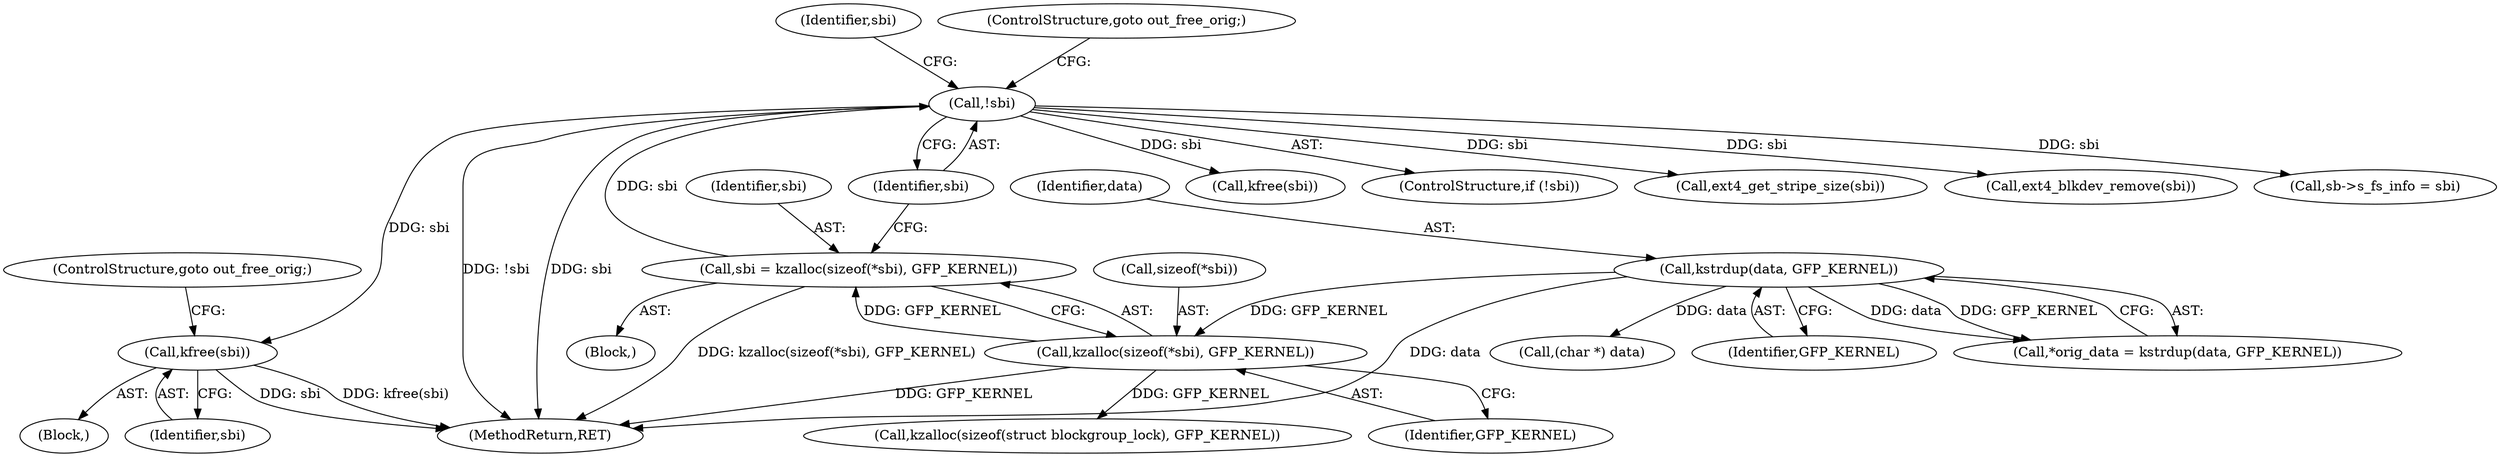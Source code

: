 digraph "0_linux_0449641130f5652b344ef6fa39fa019d7e94660a@API" {
"1000199" [label="(Call,kfree(sbi))"];
"1000182" [label="(Call,!sbi)"];
"1000174" [label="(Call,sbi = kzalloc(sizeof(*sbi), GFP_KERNEL))"];
"1000176" [label="(Call,kzalloc(sizeof(*sbi), GFP_KERNEL))"];
"1000128" [label="(Call,kstrdup(data, GFP_KERNEL))"];
"1000198" [label="(Block,)"];
"1000129" [label="(Identifier,data)"];
"1000128" [label="(Call,kstrdup(data, GFP_KERNEL))"];
"1000559" [label="(Call,(char *) data)"];
"1000187" [label="(Identifier,sbi)"];
"1000175" [label="(Identifier,sbi)"];
"1000201" [label="(ControlStructure,goto out_free_orig;)"];
"1002215" [label="(Call,kfree(sbi))"];
"1000176" [label="(Call,kzalloc(sizeof(*sbi), GFP_KERNEL))"];
"1000199" [label="(Call,kfree(sbi))"];
"1000177" [label="(Call,sizeof(*sbi))"];
"1000130" [label="(Identifier,GFP_KERNEL)"];
"1000189" [label="(Call,kzalloc(sizeof(struct blockgroup_lock), GFP_KERNEL))"];
"1000181" [label="(ControlStructure,if (!sbi))"];
"1000200" [label="(Identifier,sbi)"];
"1000174" [label="(Call,sbi = kzalloc(sizeof(*sbi), GFP_KERNEL))"];
"1000184" [label="(ControlStructure,goto out_free_orig;)"];
"1000182" [label="(Call,!sbi)"];
"1001393" [label="(Call,ext4_get_stripe_size(sbi))"];
"1000126" [label="(Call,*orig_data = kstrdup(data, GFP_KERNEL))"];
"1000180" [label="(Identifier,GFP_KERNEL)"];
"1000183" [label="(Identifier,sbi)"];
"1002201" [label="(Call,ext4_blkdev_remove(sbi))"];
"1002222" [label="(MethodReturn,RET)"];
"1000124" [label="(Block,)"];
"1000202" [label="(Call,sb->s_fs_info = sbi)"];
"1000199" -> "1000198"  [label="AST: "];
"1000199" -> "1000200"  [label="CFG: "];
"1000200" -> "1000199"  [label="AST: "];
"1000201" -> "1000199"  [label="CFG: "];
"1000199" -> "1002222"  [label="DDG: sbi"];
"1000199" -> "1002222"  [label="DDG: kfree(sbi)"];
"1000182" -> "1000199"  [label="DDG: sbi"];
"1000182" -> "1000181"  [label="AST: "];
"1000182" -> "1000183"  [label="CFG: "];
"1000183" -> "1000182"  [label="AST: "];
"1000184" -> "1000182"  [label="CFG: "];
"1000187" -> "1000182"  [label="CFG: "];
"1000182" -> "1002222"  [label="DDG: !sbi"];
"1000182" -> "1002222"  [label="DDG: sbi"];
"1000174" -> "1000182"  [label="DDG: sbi"];
"1000182" -> "1000202"  [label="DDG: sbi"];
"1000182" -> "1001393"  [label="DDG: sbi"];
"1000182" -> "1002201"  [label="DDG: sbi"];
"1000182" -> "1002215"  [label="DDG: sbi"];
"1000174" -> "1000124"  [label="AST: "];
"1000174" -> "1000176"  [label="CFG: "];
"1000175" -> "1000174"  [label="AST: "];
"1000176" -> "1000174"  [label="AST: "];
"1000183" -> "1000174"  [label="CFG: "];
"1000174" -> "1002222"  [label="DDG: kzalloc(sizeof(*sbi), GFP_KERNEL)"];
"1000176" -> "1000174"  [label="DDG: GFP_KERNEL"];
"1000176" -> "1000180"  [label="CFG: "];
"1000177" -> "1000176"  [label="AST: "];
"1000180" -> "1000176"  [label="AST: "];
"1000176" -> "1002222"  [label="DDG: GFP_KERNEL"];
"1000128" -> "1000176"  [label="DDG: GFP_KERNEL"];
"1000176" -> "1000189"  [label="DDG: GFP_KERNEL"];
"1000128" -> "1000126"  [label="AST: "];
"1000128" -> "1000130"  [label="CFG: "];
"1000129" -> "1000128"  [label="AST: "];
"1000130" -> "1000128"  [label="AST: "];
"1000126" -> "1000128"  [label="CFG: "];
"1000128" -> "1002222"  [label="DDG: data"];
"1000128" -> "1000126"  [label="DDG: data"];
"1000128" -> "1000126"  [label="DDG: GFP_KERNEL"];
"1000128" -> "1000559"  [label="DDG: data"];
}
